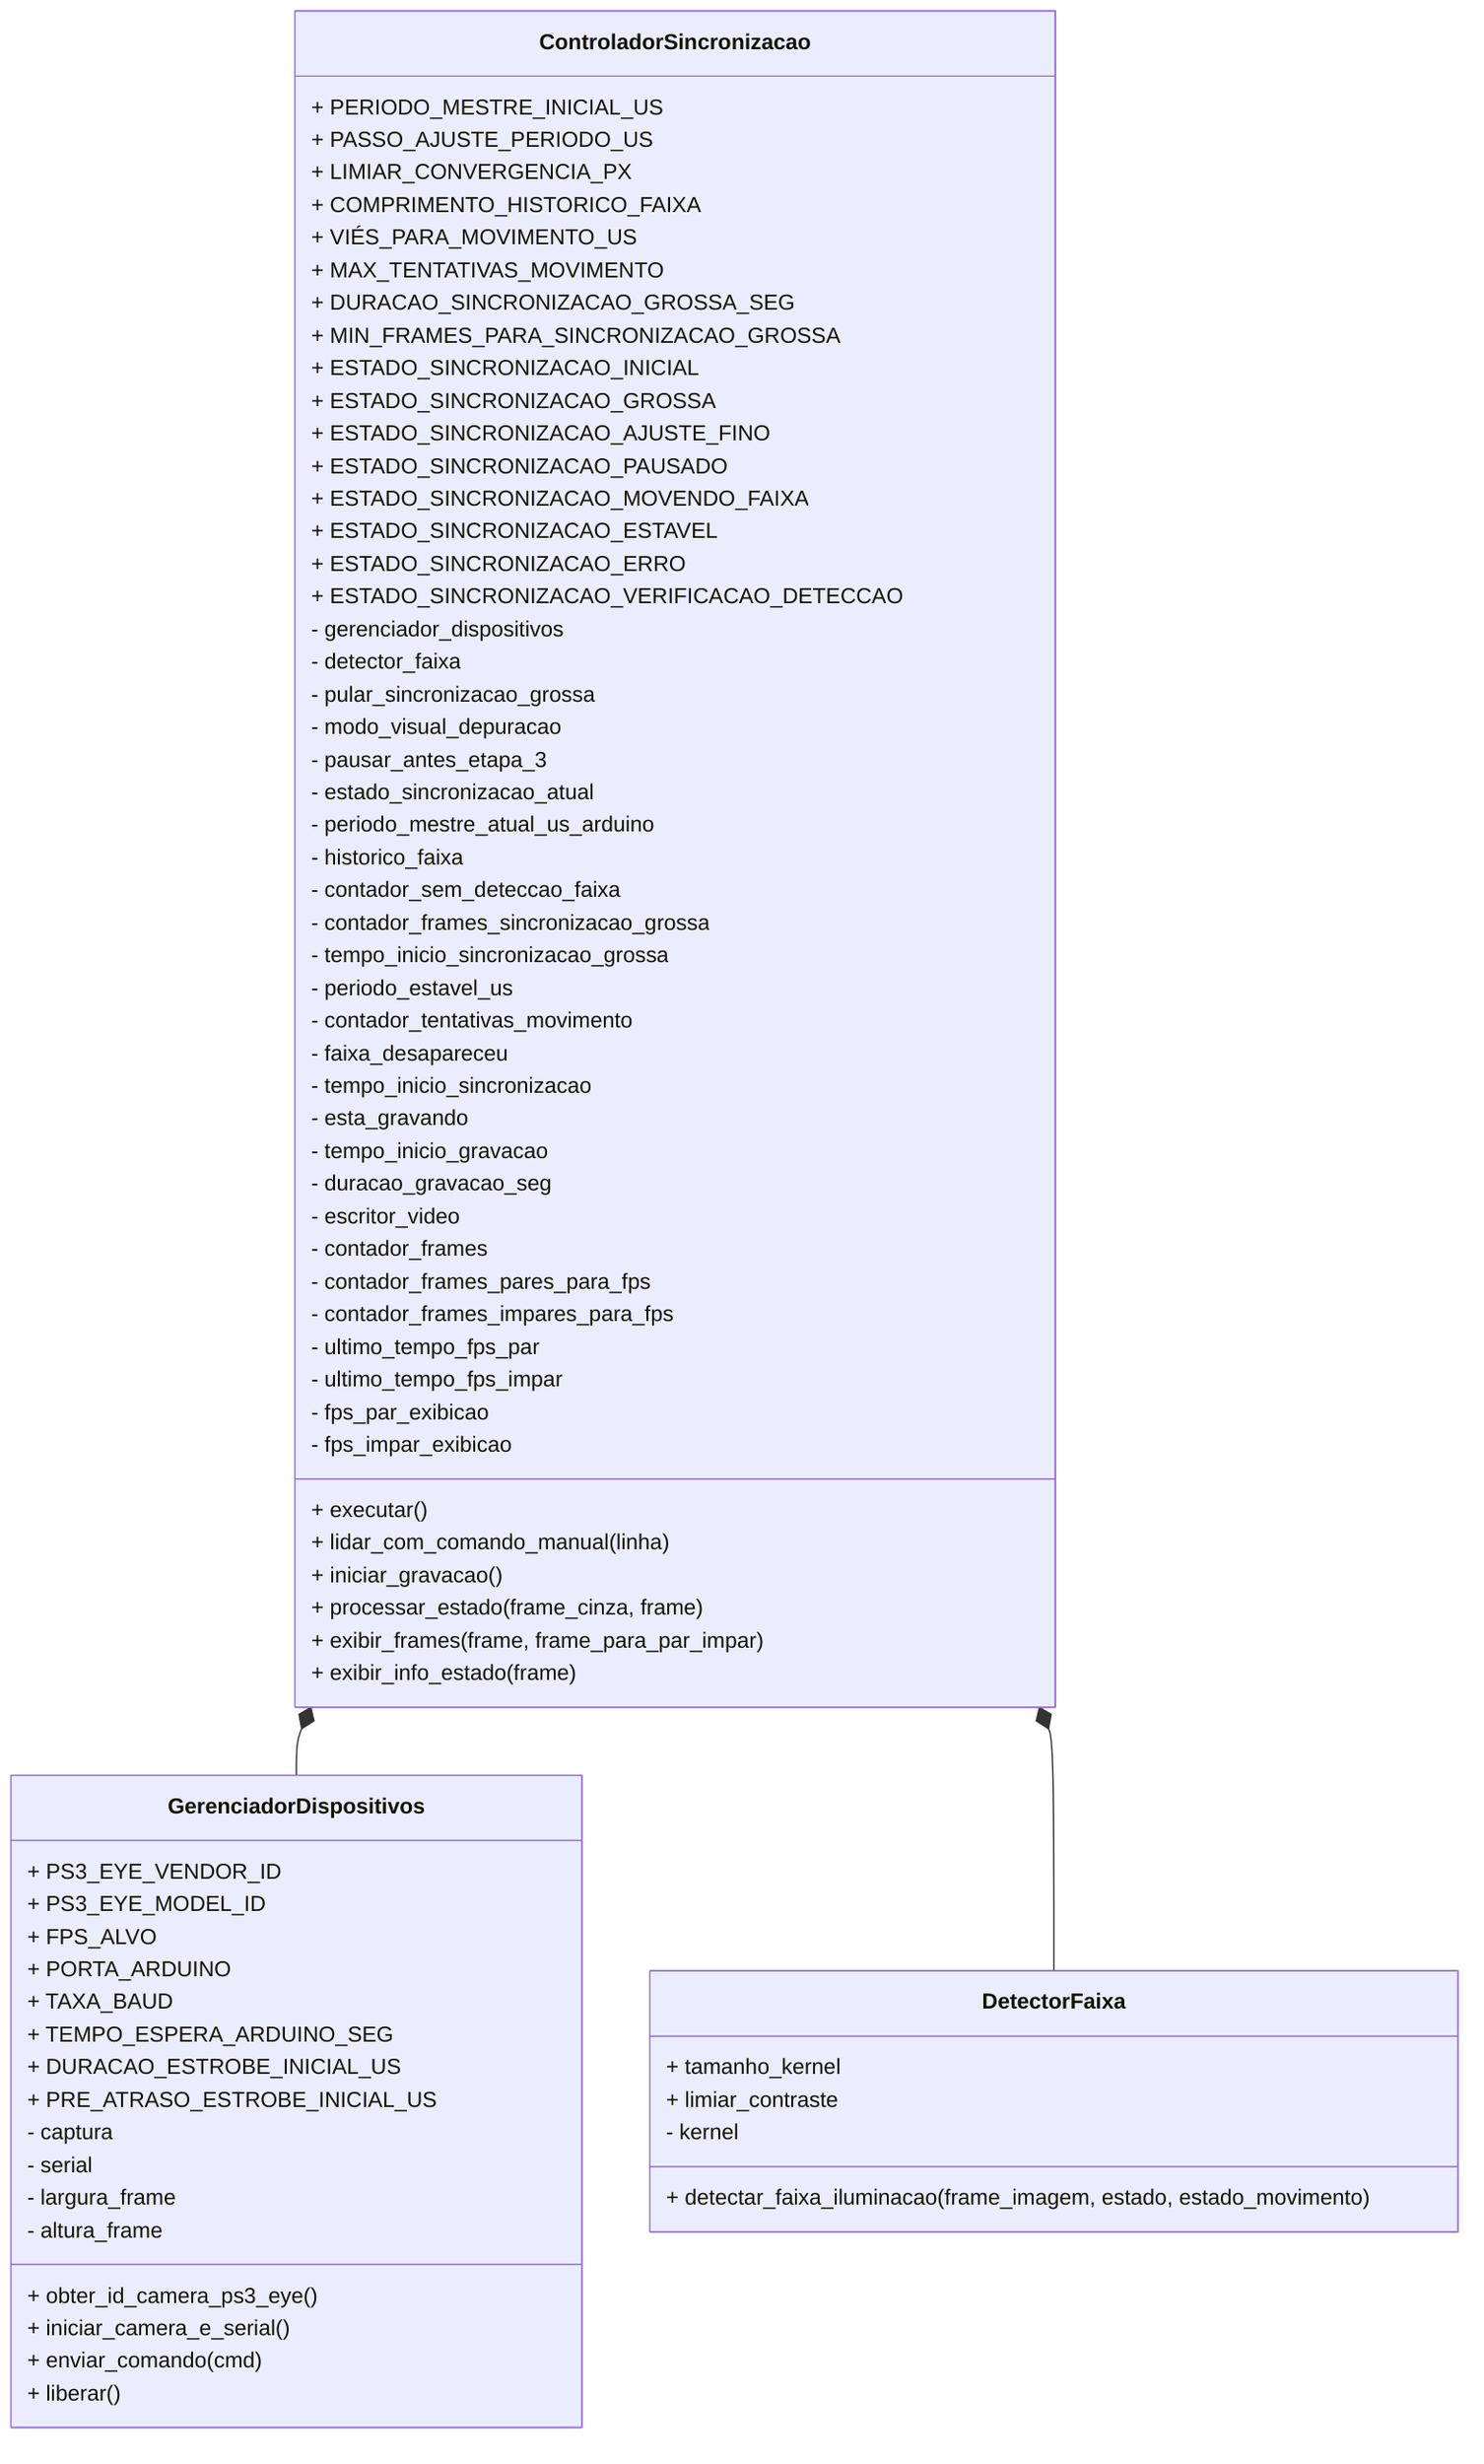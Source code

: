 classDiagram
    class GerenciadorDispositivos {
        + PS3_EYE_VENDOR_ID
        + PS3_EYE_MODEL_ID
        + FPS_ALVO
        + PORTA_ARDUINO
        + TAXA_BAUD
        + TEMPO_ESPERA_ARDUINO_SEG
        + DURACAO_ESTROBE_INICIAL_US
        + PRE_ATRASO_ESTROBE_INICIAL_US
        - captura
        - serial
        - largura_frame
        - altura_frame
        + obter_id_camera_ps3_eye()
        + iniciar_camera_e_serial()
        + enviar_comando(cmd)
        + liberar()
    }

    class DetectorFaixa {
        + tamanho_kernel
        + limiar_contraste
        - kernel
        + detectar_faixa_iluminacao(frame_imagem, estado, estado_movimento)
    }

    class ControladorSincronizacao {
        + PERIODO_MESTRE_INICIAL_US
        + PASSO_AJUSTE_PERIODO_US
        + LIMIAR_CONVERGENCIA_PX
        + COMPRIMENTO_HISTORICO_FAIXA
        + VIÉS_PARA_MOVIMENTO_US
        + MAX_TENTATIVAS_MOVIMENTO
        + DURACAO_SINCRONIZACAO_GROSSA_SEG
        + MIN_FRAMES_PARA_SINCRONIZACAO_GROSSA
        + ESTADO_SINCRONIZACAO_INICIAL
        + ESTADO_SINCRONIZACAO_GROSSA
        + ESTADO_SINCRONIZACAO_AJUSTE_FINO
        + ESTADO_SINCRONIZACAO_PAUSADO
        + ESTADO_SINCRONIZACAO_MOVENDO_FAIXA
        + ESTADO_SINCRONIZACAO_ESTAVEL
        + ESTADO_SINCRONIZACAO_ERRO
        + ESTADO_SINCRONIZACAO_VERIFICACAO_DETECCAO
        - gerenciador_dispositivos
        - detector_faixa
        - pular_sincronizacao_grossa
        - modo_visual_depuracao
        - pausar_antes_etapa_3
        - estado_sincronizacao_atual
        - periodo_mestre_atual_us_arduino
        - historico_faixa
        - contador_sem_deteccao_faixa
        - contador_frames_sincronizacao_grossa
        - tempo_inicio_sincronizacao_grossa
        - periodo_estavel_us
        - contador_tentativas_movimento
        - faixa_desapareceu
        - tempo_inicio_sincronizacao
        - esta_gravando
        - tempo_inicio_gravacao
        - duracao_gravacao_seg
        - escritor_video
        - contador_frames
        - contador_frames_pares_para_fps
        - contador_frames_impares_para_fps
        - ultimo_tempo_fps_par
        - ultimo_tempo_fps_impar
        - fps_par_exibicao
        - fps_impar_exibicao
        + executar()
        + lidar_com_comando_manual(linha)
        + iniciar_gravacao()
        + processar_estado(frame_cinza, frame)
        + exibir_frames(frame, frame_para_par_impar)
        + exibir_info_estado(frame)
    }

    ControladorSincronizacao *-- GerenciadorDispositivos
    ControladorSincronizacao *-- DetectorFaixa